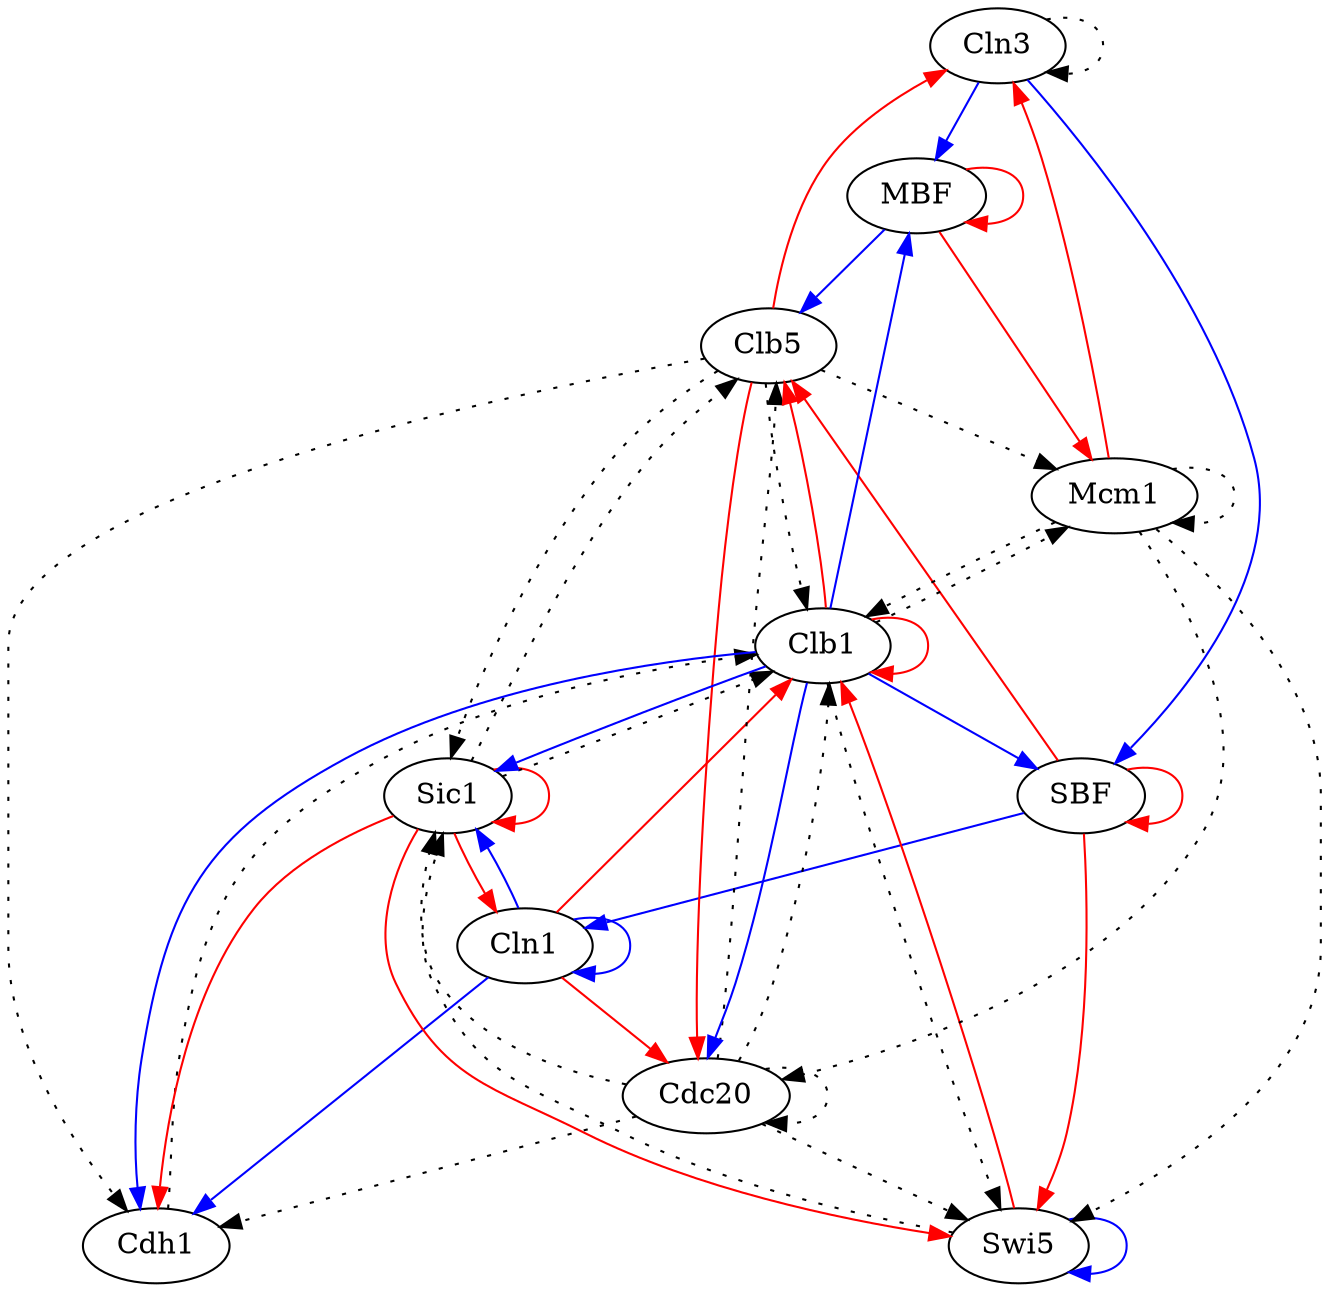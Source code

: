 // Grafos-Spellman11
digraph {
	YAL040C [label=Cln3]
	YDL056W [label=MBF]
	YER111C [label=SBF]
	YMR199W [label=Cln1]
	YGL003C [label=Cdh1]
	YDR146C [label=Swi5]
	YGL116W [label=Cdc20]
	YPR120C [label=Clb5]
	YLR079W [label=Sic1]
	YGR108W [label=Clb1]
	YMR043W [label=Mcm1]
	YAL040C -> YAL040C [style=dotted]
	YAL040C -> YDL056W [color=blue]
	YAL040C -> YER111C [color=blue]
	YDL056W -> YDL056W [color=red]
	YDL056W -> YPR120C [color=blue]
	YDL056W -> YMR043W [color=red]
	YER111C -> YER111C [color=red]
	YER111C -> YMR199W [color=blue]
	YER111C -> YDR146C [color=red]
	YER111C -> YPR120C [color=red]
	YMR199W -> YMR199W [color=blue]
	YMR199W -> YGL003C [color=blue]
	YMR199W -> YGL116W [color=red]
	YMR199W -> YLR079W [color=blue]
	YMR199W -> YGR108W [color=red]
	YGL003C -> YGR108W [style=dotted]
	YDR146C -> YDR146C [color=blue]
	YDR146C -> YLR079W [style=dotted]
	YDR146C -> YGR108W [color=red]
	YGL116W -> YGL003C [style=dotted]
	YGL116W -> YDR146C [style=dotted]
	YGL116W -> YGL116W [style=dotted]
	YGL116W -> YPR120C [style=dotted]
	YGL116W -> YLR079W [style=dotted]
	YGL116W -> YGR108W [style=dotted]
	YPR120C -> YAL040C [color=red]
	YPR120C -> YGL003C [style=dotted]
	YPR120C -> YGL116W [color=red]
	YPR120C -> YLR079W [style=dotted]
	YPR120C -> YGR108W [style=dotted]
	YPR120C -> YMR043W [style=dotted]
	YLR079W -> YMR199W [color=red]
	YLR079W -> YGL003C [color=red]
	YLR079W -> YDR146C [color=red]
	YLR079W -> YPR120C [style=dotted]
	YLR079W -> YLR079W [color=red]
	YLR079W -> YGR108W [style=dotted]
	YGR108W -> YDL056W [color=blue]
	YGR108W -> YER111C [color=blue]
	YGR108W -> YGL003C [color=blue]
	YGR108W -> YDR146C [style=dotted]
	YGR108W -> YGL116W [color=blue]
	YGR108W -> YPR120C [color=red]
	YGR108W -> YLR079W [color=blue]
	YGR108W -> YGR108W [color=red]
	YGR108W -> YMR043W [style=dotted]
	YMR043W -> YAL040C [color=red]
	YMR043W -> YDR146C [style=dotted]
	YMR043W -> YGL116W [style=dotted]
	YMR043W -> YGR108W [style=dotted]
	YMR043W -> YMR043W [style=dotted]
}
